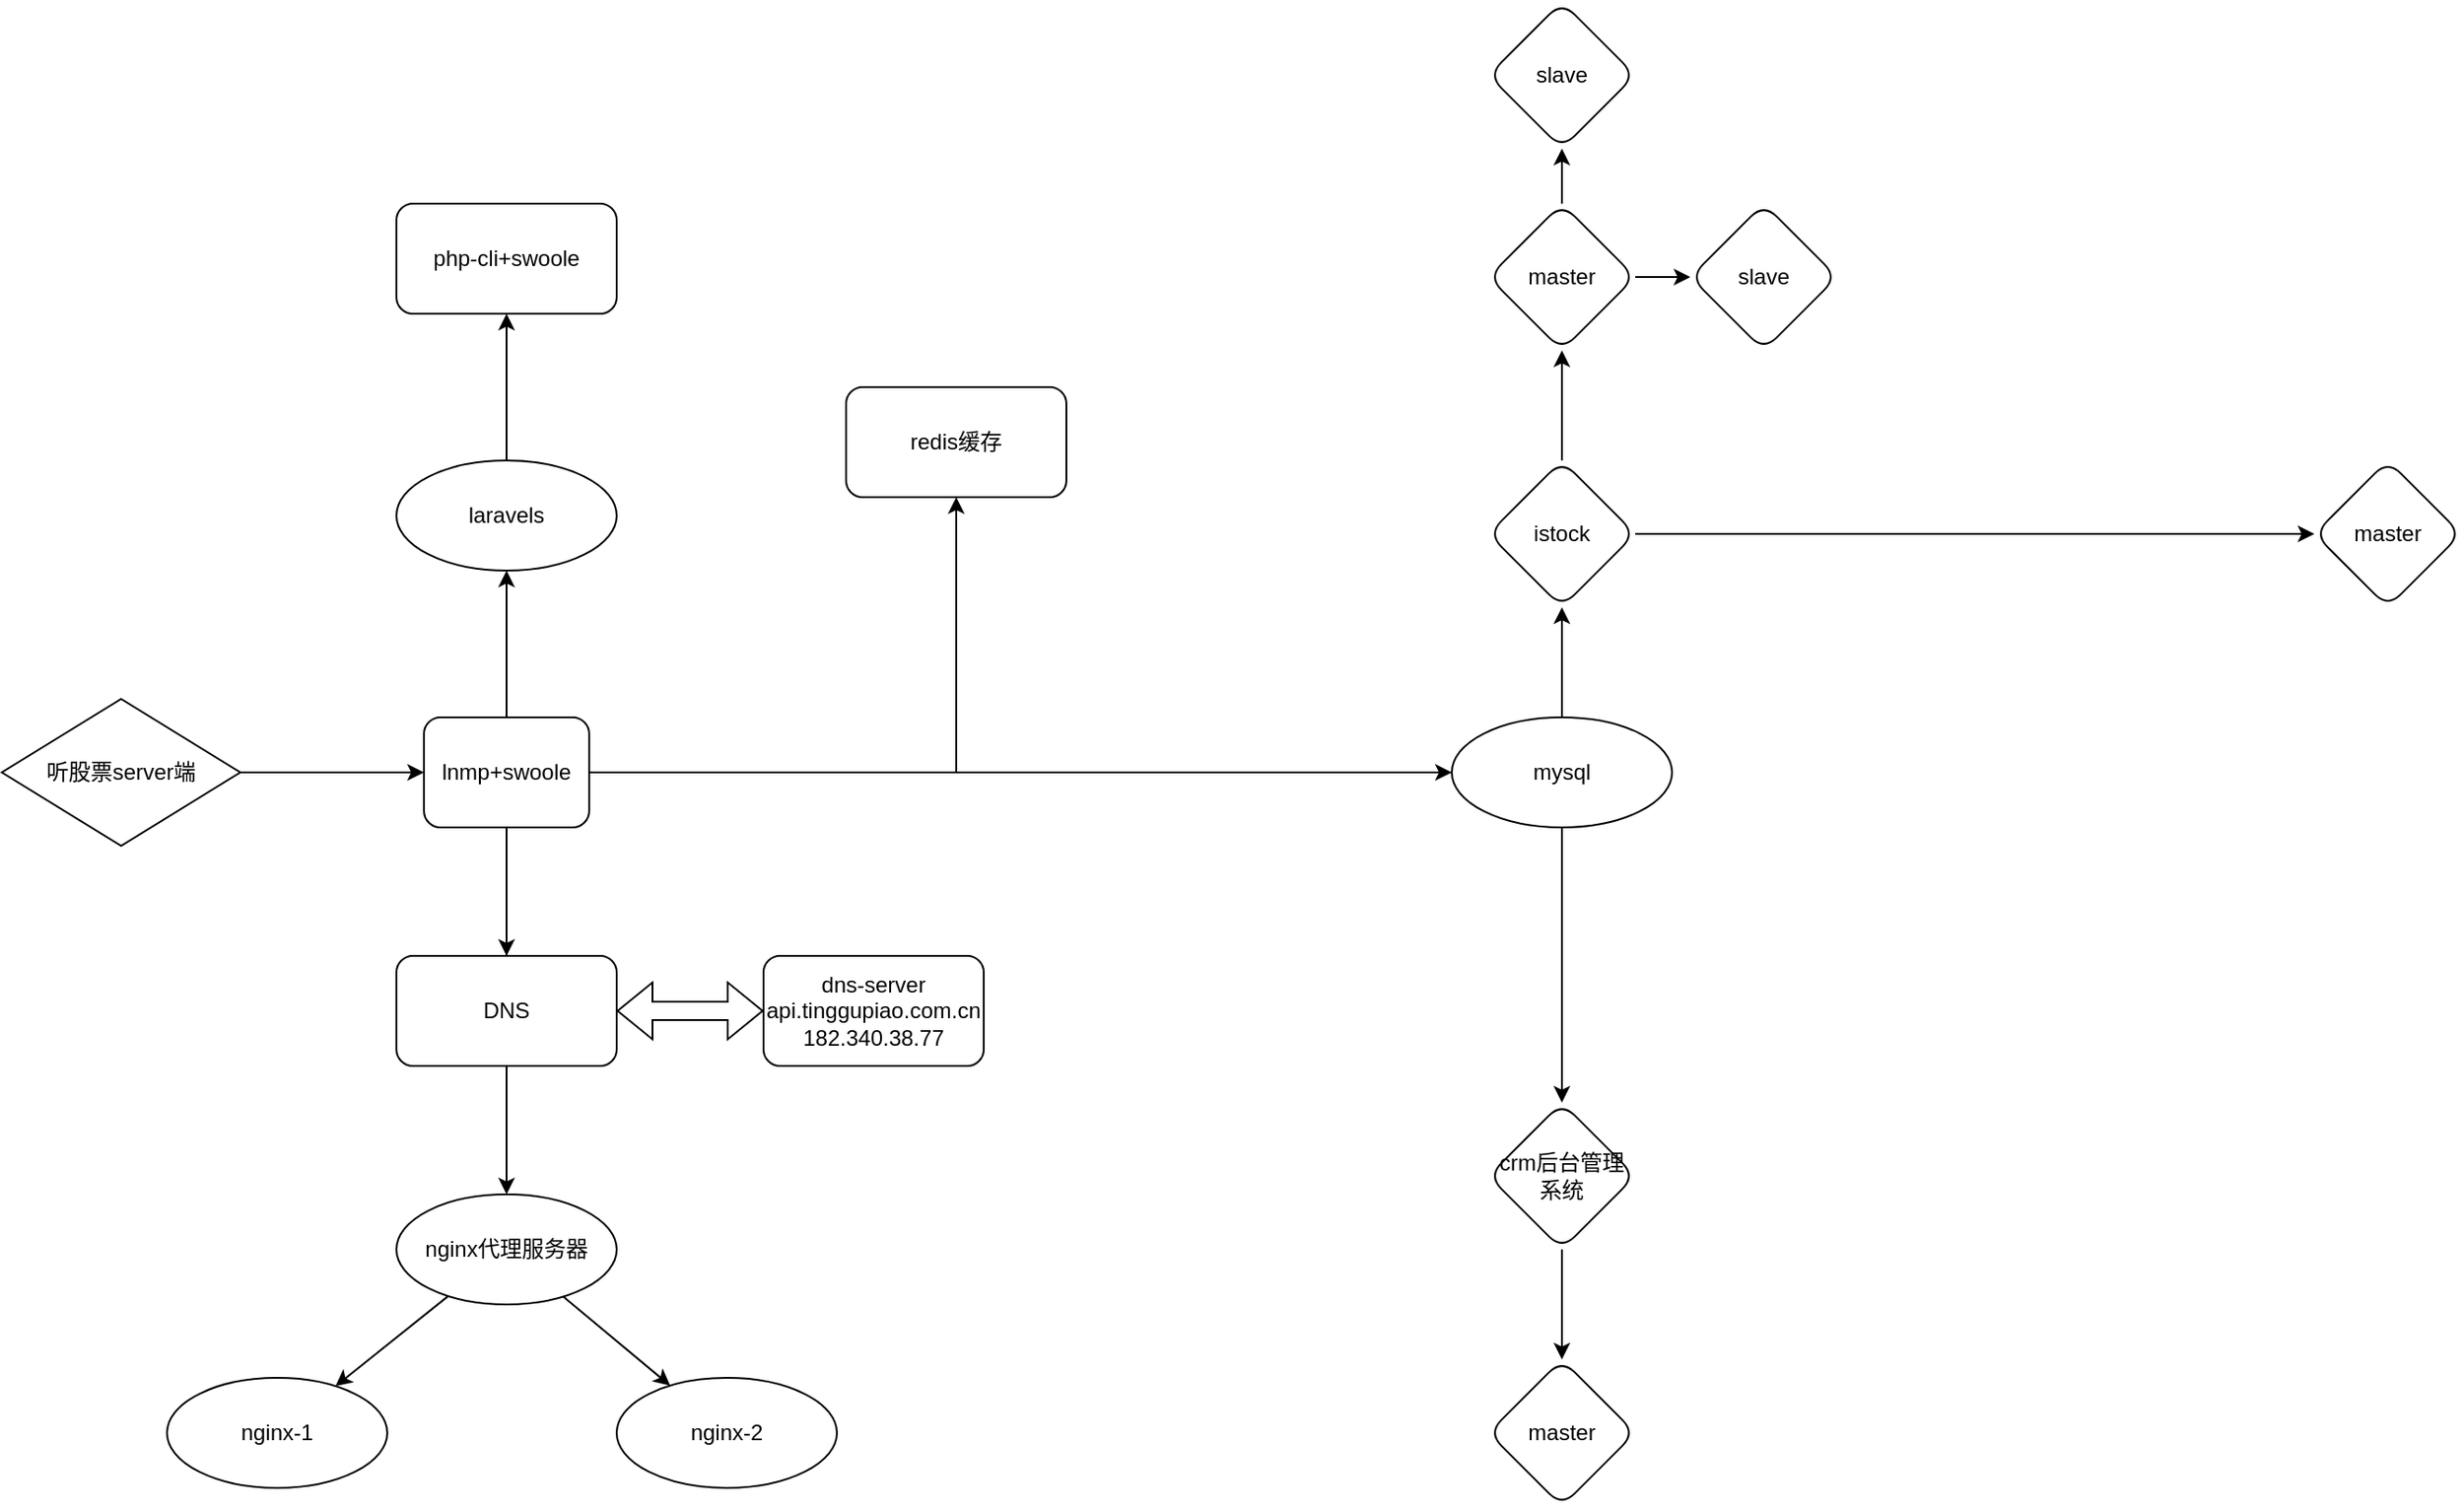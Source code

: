 <mxfile version="17.5.0" type="github"><diagram id="SaY-n0zUctqi4QyivDOY" name="Page-1"><mxGraphModel dx="860" dy="485" grid="1" gridSize="10" guides="1" tooltips="1" connect="1" arrows="1" fold="1" page="1" pageScale="1" pageWidth="827" pageHeight="1169" math="0" shadow="0"><root><mxCell id="0"/><mxCell id="1" parent="0"/><mxCell id="KRyswWftI08bkajd_gHX-9" value="" style="edgeStyle=orthogonalEdgeStyle;rounded=0;orthogonalLoop=1;jettySize=auto;html=1;" edge="1" parent="1" source="KRyswWftI08bkajd_gHX-1" target="KRyswWftI08bkajd_gHX-8"><mxGeometry relative="1" as="geometry"/></mxCell><mxCell id="KRyswWftI08bkajd_gHX-1" value="听股票server端" style="rhombus;whiteSpace=wrap;html=1;" vertex="1" parent="1"><mxGeometry x="110" y="480" width="130" height="80" as="geometry"/></mxCell><mxCell id="KRyswWftI08bkajd_gHX-11" value="" style="edgeStyle=orthogonalEdgeStyle;rounded=0;orthogonalLoop=1;jettySize=auto;html=1;" edge="1" parent="1" source="KRyswWftI08bkajd_gHX-8" target="KRyswWftI08bkajd_gHX-10"><mxGeometry relative="1" as="geometry"><Array as="points"/></mxGeometry></mxCell><mxCell id="KRyswWftI08bkajd_gHX-20" value="" style="edgeStyle=none;rounded=0;orthogonalLoop=1;jettySize=auto;html=1;" edge="1" parent="1" source="KRyswWftI08bkajd_gHX-8" target="KRyswWftI08bkajd_gHX-19"><mxGeometry relative="1" as="geometry"/></mxCell><mxCell id="KRyswWftI08bkajd_gHX-38" value="" style="edgeStyle=none;rounded=0;orthogonalLoop=1;jettySize=auto;html=1;" edge="1" parent="1" source="KRyswWftI08bkajd_gHX-8" target="KRyswWftI08bkajd_gHX-37"><mxGeometry relative="1" as="geometry"/></mxCell><mxCell id="KRyswWftI08bkajd_gHX-8" value="lnmp+swoole&lt;br&gt;" style="rounded=1;whiteSpace=wrap;html=1;" vertex="1" parent="1"><mxGeometry x="340" y="490" width="90" height="60" as="geometry"/></mxCell><mxCell id="KRyswWftI08bkajd_gHX-42" value="" style="edgeStyle=none;rounded=0;orthogonalLoop=1;jettySize=auto;html=1;" edge="1" parent="1" source="KRyswWftI08bkajd_gHX-10" target="KRyswWftI08bkajd_gHX-41"><mxGeometry relative="1" as="geometry"/></mxCell><mxCell id="KRyswWftI08bkajd_gHX-44" value="" style="edgeStyle=none;rounded=0;orthogonalLoop=1;jettySize=auto;html=1;" edge="1" parent="1" source="KRyswWftI08bkajd_gHX-10" target="KRyswWftI08bkajd_gHX-43"><mxGeometry relative="1" as="geometry"/></mxCell><mxCell id="KRyswWftI08bkajd_gHX-10" value="nginx代理服务器" style="ellipse;whiteSpace=wrap;html=1;rounded=1;" vertex="1" parent="1"><mxGeometry x="325" y="750" width="120" height="60" as="geometry"/></mxCell><mxCell id="KRyswWftI08bkajd_gHX-22" value="" style="edgeStyle=none;rounded=0;orthogonalLoop=1;jettySize=auto;html=1;" edge="1" parent="1" source="KRyswWftI08bkajd_gHX-14" target="KRyswWftI08bkajd_gHX-21"><mxGeometry relative="1" as="geometry"/></mxCell><mxCell id="KRyswWftI08bkajd_gHX-34" value="" style="edgeStyle=none;rounded=0;orthogonalLoop=1;jettySize=auto;html=1;" edge="1" parent="1" source="KRyswWftI08bkajd_gHX-14" target="KRyswWftI08bkajd_gHX-33"><mxGeometry relative="1" as="geometry"/></mxCell><mxCell id="KRyswWftI08bkajd_gHX-14" value="mysql" style="ellipse;whiteSpace=wrap;html=1;rounded=1;" vertex="1" parent="1"><mxGeometry x="900" y="490" width="120" height="60" as="geometry"/></mxCell><mxCell id="KRyswWftI08bkajd_gHX-48" value="" style="edgeStyle=none;rounded=0;orthogonalLoop=1;jettySize=auto;html=1;" edge="1" parent="1" source="KRyswWftI08bkajd_gHX-19" target="KRyswWftI08bkajd_gHX-47"><mxGeometry relative="1" as="geometry"/></mxCell><mxCell id="KRyswWftI08bkajd_gHX-19" value="laravels" style="ellipse;whiteSpace=wrap;html=1;rounded=1;" vertex="1" parent="1"><mxGeometry x="325" y="350" width="120" height="60" as="geometry"/></mxCell><mxCell id="KRyswWftI08bkajd_gHX-24" value="" style="edgeStyle=none;rounded=0;orthogonalLoop=1;jettySize=auto;html=1;" edge="1" parent="1" source="KRyswWftI08bkajd_gHX-21" target="KRyswWftI08bkajd_gHX-23"><mxGeometry relative="1" as="geometry"/></mxCell><mxCell id="KRyswWftI08bkajd_gHX-26" value="" style="edgeStyle=none;rounded=0;orthogonalLoop=1;jettySize=auto;html=1;exitX=1;exitY=0.5;exitDx=0;exitDy=0;" edge="1" parent="1" source="KRyswWftI08bkajd_gHX-23" target="KRyswWftI08bkajd_gHX-25"><mxGeometry relative="1" as="geometry"/></mxCell><mxCell id="KRyswWftI08bkajd_gHX-32" value="" style="edgeStyle=none;rounded=0;orthogonalLoop=1;jettySize=auto;html=1;" edge="1" parent="1" source="KRyswWftI08bkajd_gHX-21" target="KRyswWftI08bkajd_gHX-31"><mxGeometry relative="1" as="geometry"/></mxCell><mxCell id="KRyswWftI08bkajd_gHX-21" value="istock" style="rhombus;whiteSpace=wrap;html=1;rounded=1;" vertex="1" parent="1"><mxGeometry x="920" y="350" width="80" height="80" as="geometry"/></mxCell><mxCell id="KRyswWftI08bkajd_gHX-28" value="" style="edgeStyle=none;rounded=0;orthogonalLoop=1;jettySize=auto;html=1;" edge="1" parent="1" source="KRyswWftI08bkajd_gHX-23" target="KRyswWftI08bkajd_gHX-27"><mxGeometry relative="1" as="geometry"/></mxCell><mxCell id="KRyswWftI08bkajd_gHX-23" value="master" style="rhombus;whiteSpace=wrap;html=1;rounded=1;" vertex="1" parent="1"><mxGeometry x="920" y="210" width="80" height="80" as="geometry"/></mxCell><mxCell id="KRyswWftI08bkajd_gHX-25" value="slave" style="rhombus;whiteSpace=wrap;html=1;rounded=1;" vertex="1" parent="1"><mxGeometry x="1030" y="210" width="80" height="80" as="geometry"/></mxCell><mxCell id="KRyswWftI08bkajd_gHX-27" value="slave" style="rhombus;whiteSpace=wrap;html=1;rounded=1;" vertex="1" parent="1"><mxGeometry x="920" y="100" width="80" height="80" as="geometry"/></mxCell><mxCell id="KRyswWftI08bkajd_gHX-31" value="master" style="rhombus;whiteSpace=wrap;html=1;rounded=1;" vertex="1" parent="1"><mxGeometry x="1370" y="350" width="80" height="80" as="geometry"/></mxCell><mxCell id="KRyswWftI08bkajd_gHX-36" value="" style="edgeStyle=none;rounded=0;orthogonalLoop=1;jettySize=auto;html=1;" edge="1" parent="1" source="KRyswWftI08bkajd_gHX-33" target="KRyswWftI08bkajd_gHX-35"><mxGeometry relative="1" as="geometry"/></mxCell><mxCell id="KRyswWftI08bkajd_gHX-33" value="crm后台管理系统" style="rhombus;whiteSpace=wrap;html=1;rounded=1;" vertex="1" parent="1"><mxGeometry x="920" y="700" width="80" height="80" as="geometry"/></mxCell><mxCell id="KRyswWftI08bkajd_gHX-35" value="master" style="rhombus;whiteSpace=wrap;html=1;rounded=1;" vertex="1" parent="1"><mxGeometry x="920" y="840" width="80" height="80" as="geometry"/></mxCell><mxCell id="KRyswWftI08bkajd_gHX-37" value="DNS" style="whiteSpace=wrap;html=1;rounded=1;" vertex="1" parent="1"><mxGeometry x="325" y="620" width="120" height="60" as="geometry"/></mxCell><mxCell id="KRyswWftI08bkajd_gHX-39" value="dns-server&lt;br&gt;api.tinggupiao.com.cn&lt;br&gt;182.340.38.77" style="whiteSpace=wrap;html=1;rounded=1;" vertex="1" parent="1"><mxGeometry x="525" y="620" width="120" height="60" as="geometry"/></mxCell><mxCell id="KRyswWftI08bkajd_gHX-41" value="nginx-1" style="ellipse;whiteSpace=wrap;html=1;rounded=1;" vertex="1" parent="1"><mxGeometry x="200" y="850" width="120" height="60" as="geometry"/></mxCell><mxCell id="KRyswWftI08bkajd_gHX-43" value="&lt;span&gt;nginx-2&lt;/span&gt;" style="ellipse;whiteSpace=wrap;html=1;rounded=1;" vertex="1" parent="1"><mxGeometry x="445" y="850" width="120" height="60" as="geometry"/></mxCell><mxCell id="KRyswWftI08bkajd_gHX-46" value="" style="shape=flexArrow;endArrow=classic;startArrow=classic;html=1;rounded=0;exitX=1;exitY=0.5;exitDx=0;exitDy=0;entryX=0;entryY=0.5;entryDx=0;entryDy=0;" edge="1" parent="1" source="KRyswWftI08bkajd_gHX-37" target="KRyswWftI08bkajd_gHX-39"><mxGeometry width="100" height="100" relative="1" as="geometry"><mxPoint x="510" y="780" as="sourcePoint"/><mxPoint x="610" y="680" as="targetPoint"/><Array as="points"/></mxGeometry></mxCell><mxCell id="KRyswWftI08bkajd_gHX-47" value="&lt;span&gt;php-cli+swoole&lt;/span&gt;" style="whiteSpace=wrap;html=1;rounded=1;" vertex="1" parent="1"><mxGeometry x="325" y="210" width="120" height="60" as="geometry"/></mxCell><mxCell id="KRyswWftI08bkajd_gHX-49" value="redis缓存" style="whiteSpace=wrap;html=1;rounded=1;" vertex="1" parent="1"><mxGeometry x="570" y="310" width="120" height="60" as="geometry"/></mxCell><mxCell id="KRyswWftI08bkajd_gHX-51" value="" style="endArrow=classic;html=1;rounded=0;" edge="1" parent="1"><mxGeometry width="50" height="50" relative="1" as="geometry"><mxPoint x="430" y="520" as="sourcePoint"/><mxPoint x="900" y="520" as="targetPoint"/></mxGeometry></mxCell><mxCell id="KRyswWftI08bkajd_gHX-52" value="" style="endArrow=classic;html=1;rounded=0;entryX=0.5;entryY=1;entryDx=0;entryDy=0;" edge="1" parent="1" target="KRyswWftI08bkajd_gHX-49"><mxGeometry width="50" height="50" relative="1" as="geometry"><mxPoint x="630" y="520" as="sourcePoint"/><mxPoint x="660" y="430" as="targetPoint"/></mxGeometry></mxCell></root></mxGraphModel></diagram></mxfile>